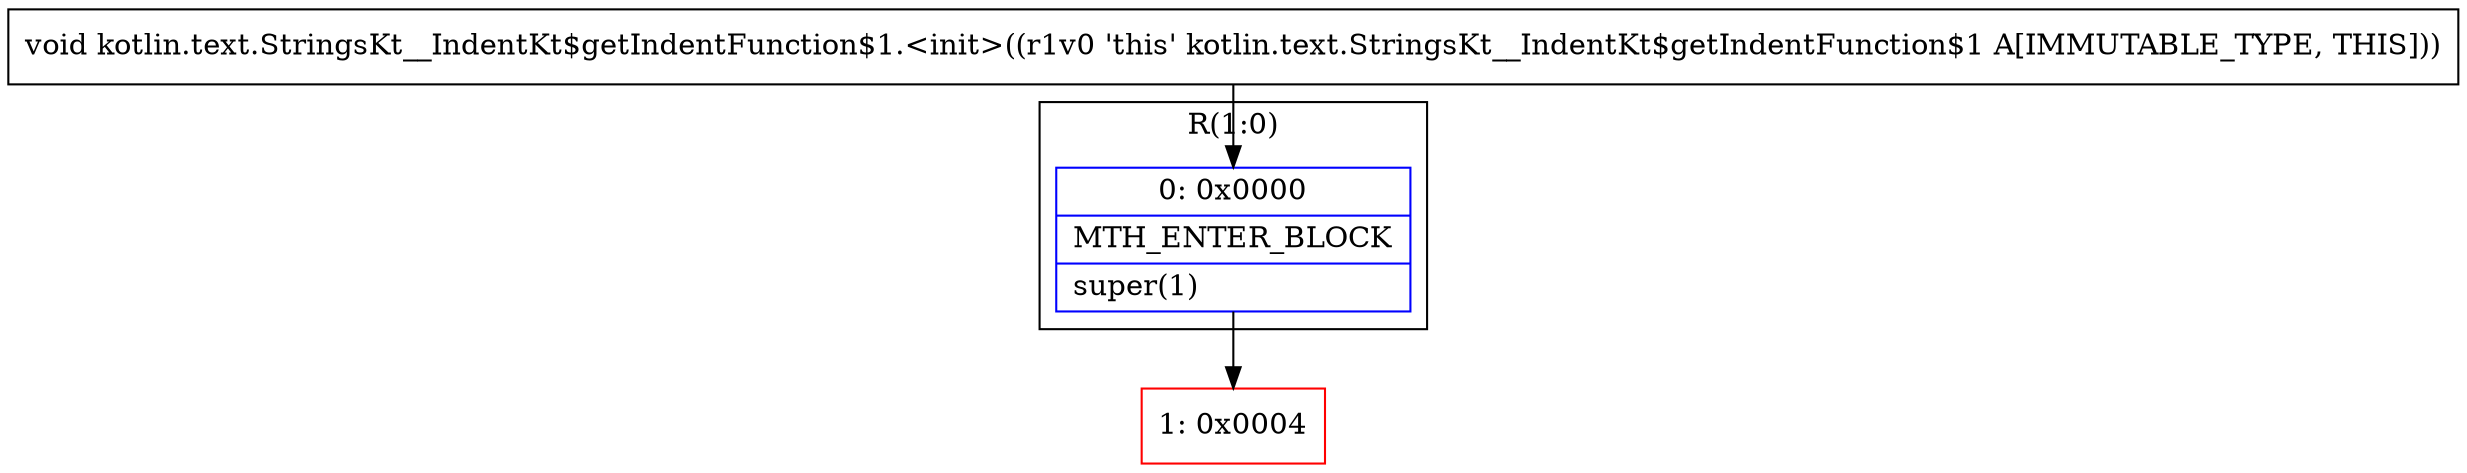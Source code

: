 digraph "CFG forkotlin.text.StringsKt__IndentKt$getIndentFunction$1.\<init\>()V" {
subgraph cluster_Region_1293263552 {
label = "R(1:0)";
node [shape=record,color=blue];
Node_0 [shape=record,label="{0\:\ 0x0000|MTH_ENTER_BLOCK\l|super(1)\l}"];
}
Node_1 [shape=record,color=red,label="{1\:\ 0x0004}"];
MethodNode[shape=record,label="{void kotlin.text.StringsKt__IndentKt$getIndentFunction$1.\<init\>((r1v0 'this' kotlin.text.StringsKt__IndentKt$getIndentFunction$1 A[IMMUTABLE_TYPE, THIS])) }"];
MethodNode -> Node_0;
Node_0 -> Node_1;
}

